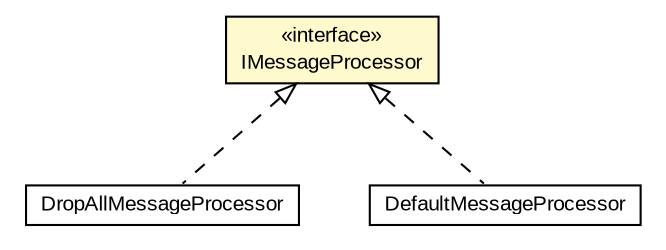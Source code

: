 #!/usr/local/bin/dot
#
# Class diagram 
# Generated by UMLGraph version R5_6-24-gf6e263 (http://www.umlgraph.org/)
#

digraph G {
	edge [fontname="arial",fontsize=10,labelfontname="arial",labelfontsize=10];
	node [fontname="arial",fontsize=10,shape=plaintext];
	nodesep=0.25;
	ranksep=0.5;
	// org.miloss.fgsms.agentcore.IMessageProcessor
	c688393 [label=<<table title="org.miloss.fgsms.agentcore.IMessageProcessor" border="0" cellborder="1" cellspacing="0" cellpadding="2" port="p" bgcolor="lemonChiffon" href="./IMessageProcessor.html">
		<tr><td><table border="0" cellspacing="0" cellpadding="1">
<tr><td align="center" balign="center"> &#171;interface&#187; </td></tr>
<tr><td align="center" balign="center"> IMessageProcessor </td></tr>
		</table></td></tr>
		</table>>, URL="./IMessageProcessor.html", fontname="arial", fontcolor="black", fontsize=10.0];
	// org.miloss.fgsms.agentcore.mp.DropAllMessageProcessor
	c688404 [label=<<table title="org.miloss.fgsms.agentcore.mp.DropAllMessageProcessor" border="0" cellborder="1" cellspacing="0" cellpadding="2" port="p" href="./mp/DropAllMessageProcessor.html">
		<tr><td><table border="0" cellspacing="0" cellpadding="1">
<tr><td align="center" balign="center"> DropAllMessageProcessor </td></tr>
		</table></td></tr>
		</table>>, URL="./mp/DropAllMessageProcessor.html", fontname="arial", fontcolor="black", fontsize=10.0];
	// org.miloss.fgsms.agentcore.mp.DefaultMessageProcessor
	c688405 [label=<<table title="org.miloss.fgsms.agentcore.mp.DefaultMessageProcessor" border="0" cellborder="1" cellspacing="0" cellpadding="2" port="p" href="./mp/DefaultMessageProcessor.html">
		<tr><td><table border="0" cellspacing="0" cellpadding="1">
<tr><td align="center" balign="center"> DefaultMessageProcessor </td></tr>
		</table></td></tr>
		</table>>, URL="./mp/DefaultMessageProcessor.html", fontname="arial", fontcolor="black", fontsize=10.0];
	//org.miloss.fgsms.agentcore.mp.DropAllMessageProcessor implements org.miloss.fgsms.agentcore.IMessageProcessor
	c688393:p -> c688404:p [dir=back,arrowtail=empty,style=dashed];
	//org.miloss.fgsms.agentcore.mp.DefaultMessageProcessor implements org.miloss.fgsms.agentcore.IMessageProcessor
	c688393:p -> c688405:p [dir=back,arrowtail=empty,style=dashed];
}

